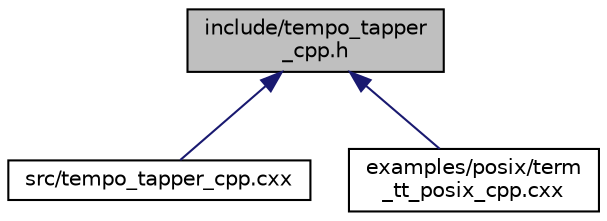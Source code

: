 digraph "include/tempo_tapper_cpp.h"
{
 // LATEX_PDF_SIZE
  edge [fontname="Helvetica",fontsize="10",labelfontname="Helvetica",labelfontsize="10"];
  node [fontname="Helvetica",fontsize="10",shape=record];
  Node1 [label="include/tempo_tapper\l_cpp.h",height=0.2,width=0.4,color="black", fillcolor="grey75", style="filled", fontcolor="black",tooltip="C++ wrapper for the tempo tapper library."];
  Node1 -> Node2 [dir="back",color="midnightblue",fontsize="10",style="solid",fontname="Helvetica"];
  Node2 [label="src/tempo_tapper_cpp.cxx",height=0.2,width=0.4,color="black", fillcolor="white", style="filled",URL="$tempo__tapper__cpp_8cxx.html",tooltip="Defines methods for the C++ tempo tapper wrapper."];
  Node1 -> Node3 [dir="back",color="midnightblue",fontsize="10",style="solid",fontname="Helvetica"];
  Node3 [label="examples/posix/term\l_tt_posix_cpp.cxx",height=0.2,width=0.4,color="black", fillcolor="white", style="filled",URL="$term__tt__posix__cpp_8cxx.html",tooltip="C++ wrapper implementation of term_tt_posix.cxx."];
}
